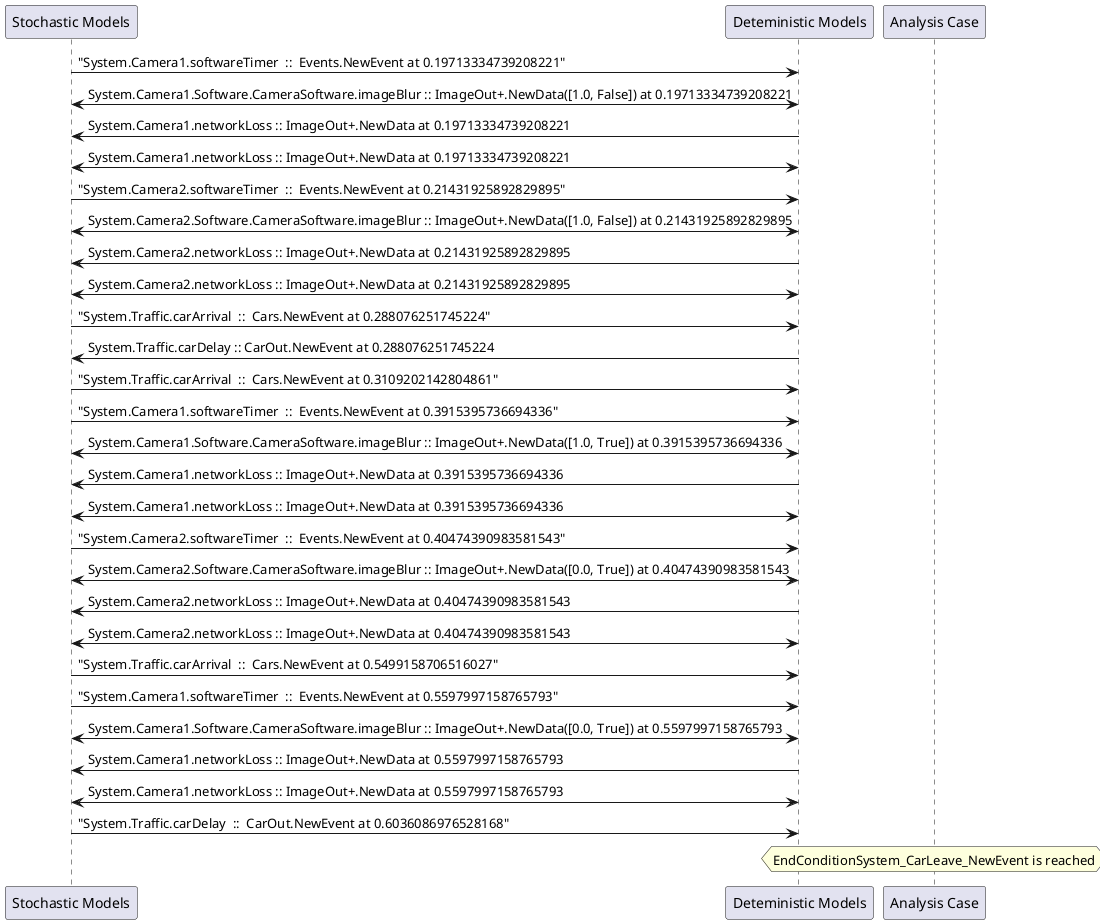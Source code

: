 
	@startuml
	participant "Stochastic Models" as stochmodel
	participant "Deteministic Models" as detmodel
	participant "Analysis Case" as analysis
	{7663_stop} stochmodel -> detmodel : "System.Camera1.softwareTimer  ::  Events.NewEvent at 0.19713334739208221"
detmodel <-> stochmodel : System.Camera1.Software.CameraSoftware.imageBlur :: ImageOut+.NewData([1.0, False]) at 0.19713334739208221
detmodel -> stochmodel : System.Camera1.networkLoss :: ImageOut+.NewData at 0.19713334739208221
detmodel <-> stochmodel : System.Camera1.networkLoss :: ImageOut+.NewData at 0.19713334739208221
{7678_stop} stochmodel -> detmodel : "System.Camera2.softwareTimer  ::  Events.NewEvent at 0.21431925892829895"
detmodel <-> stochmodel : System.Camera2.Software.CameraSoftware.imageBlur :: ImageOut+.NewData([1.0, False]) at 0.21431925892829895
detmodel -> stochmodel : System.Camera2.networkLoss :: ImageOut+.NewData at 0.21431925892829895
detmodel <-> stochmodel : System.Camera2.networkLoss :: ImageOut+.NewData at 0.21431925892829895
{7694_stop} stochmodel -> detmodel : "System.Traffic.carArrival  ::  Cars.NewEvent at 0.288076251745224"
{7706_start} detmodel -> stochmodel : System.Traffic.carDelay :: CarOut.NewEvent at 0.288076251745224
{7695_stop} stochmodel -> detmodel : "System.Traffic.carArrival  ::  Cars.NewEvent at 0.3109202142804861"
{7664_stop} stochmodel -> detmodel : "System.Camera1.softwareTimer  ::  Events.NewEvent at 0.3915395736694336"
detmodel <-> stochmodel : System.Camera1.Software.CameraSoftware.imageBlur :: ImageOut+.NewData([1.0, True]) at 0.3915395736694336
detmodel -> stochmodel : System.Camera1.networkLoss :: ImageOut+.NewData at 0.3915395736694336
detmodel <-> stochmodel : System.Camera1.networkLoss :: ImageOut+.NewData at 0.3915395736694336
{7679_stop} stochmodel -> detmodel : "System.Camera2.softwareTimer  ::  Events.NewEvent at 0.40474390983581543"
detmodel <-> stochmodel : System.Camera2.Software.CameraSoftware.imageBlur :: ImageOut+.NewData([0.0, True]) at 0.40474390983581543
detmodel -> stochmodel : System.Camera2.networkLoss :: ImageOut+.NewData at 0.40474390983581543
detmodel <-> stochmodel : System.Camera2.networkLoss :: ImageOut+.NewData at 0.40474390983581543
{7696_stop} stochmodel -> detmodel : "System.Traffic.carArrival  ::  Cars.NewEvent at 0.5499158706516027"
{7665_stop} stochmodel -> detmodel : "System.Camera1.softwareTimer  ::  Events.NewEvent at 0.5597997158765793"
detmodel <-> stochmodel : System.Camera1.Software.CameraSoftware.imageBlur :: ImageOut+.NewData([0.0, True]) at 0.5597997158765793
detmodel -> stochmodel : System.Camera1.networkLoss :: ImageOut+.NewData at 0.5597997158765793
detmodel <-> stochmodel : System.Camera1.networkLoss :: ImageOut+.NewData at 0.5597997158765793
{7706_stop} stochmodel -> detmodel : "System.Traffic.carDelay  ::  CarOut.NewEvent at 0.6036086976528168"
{7706_start} <-> {7706_stop} : delay
hnote over analysis 
EndConditionSystem_CarLeave_NewEvent is reached
endnote
@enduml